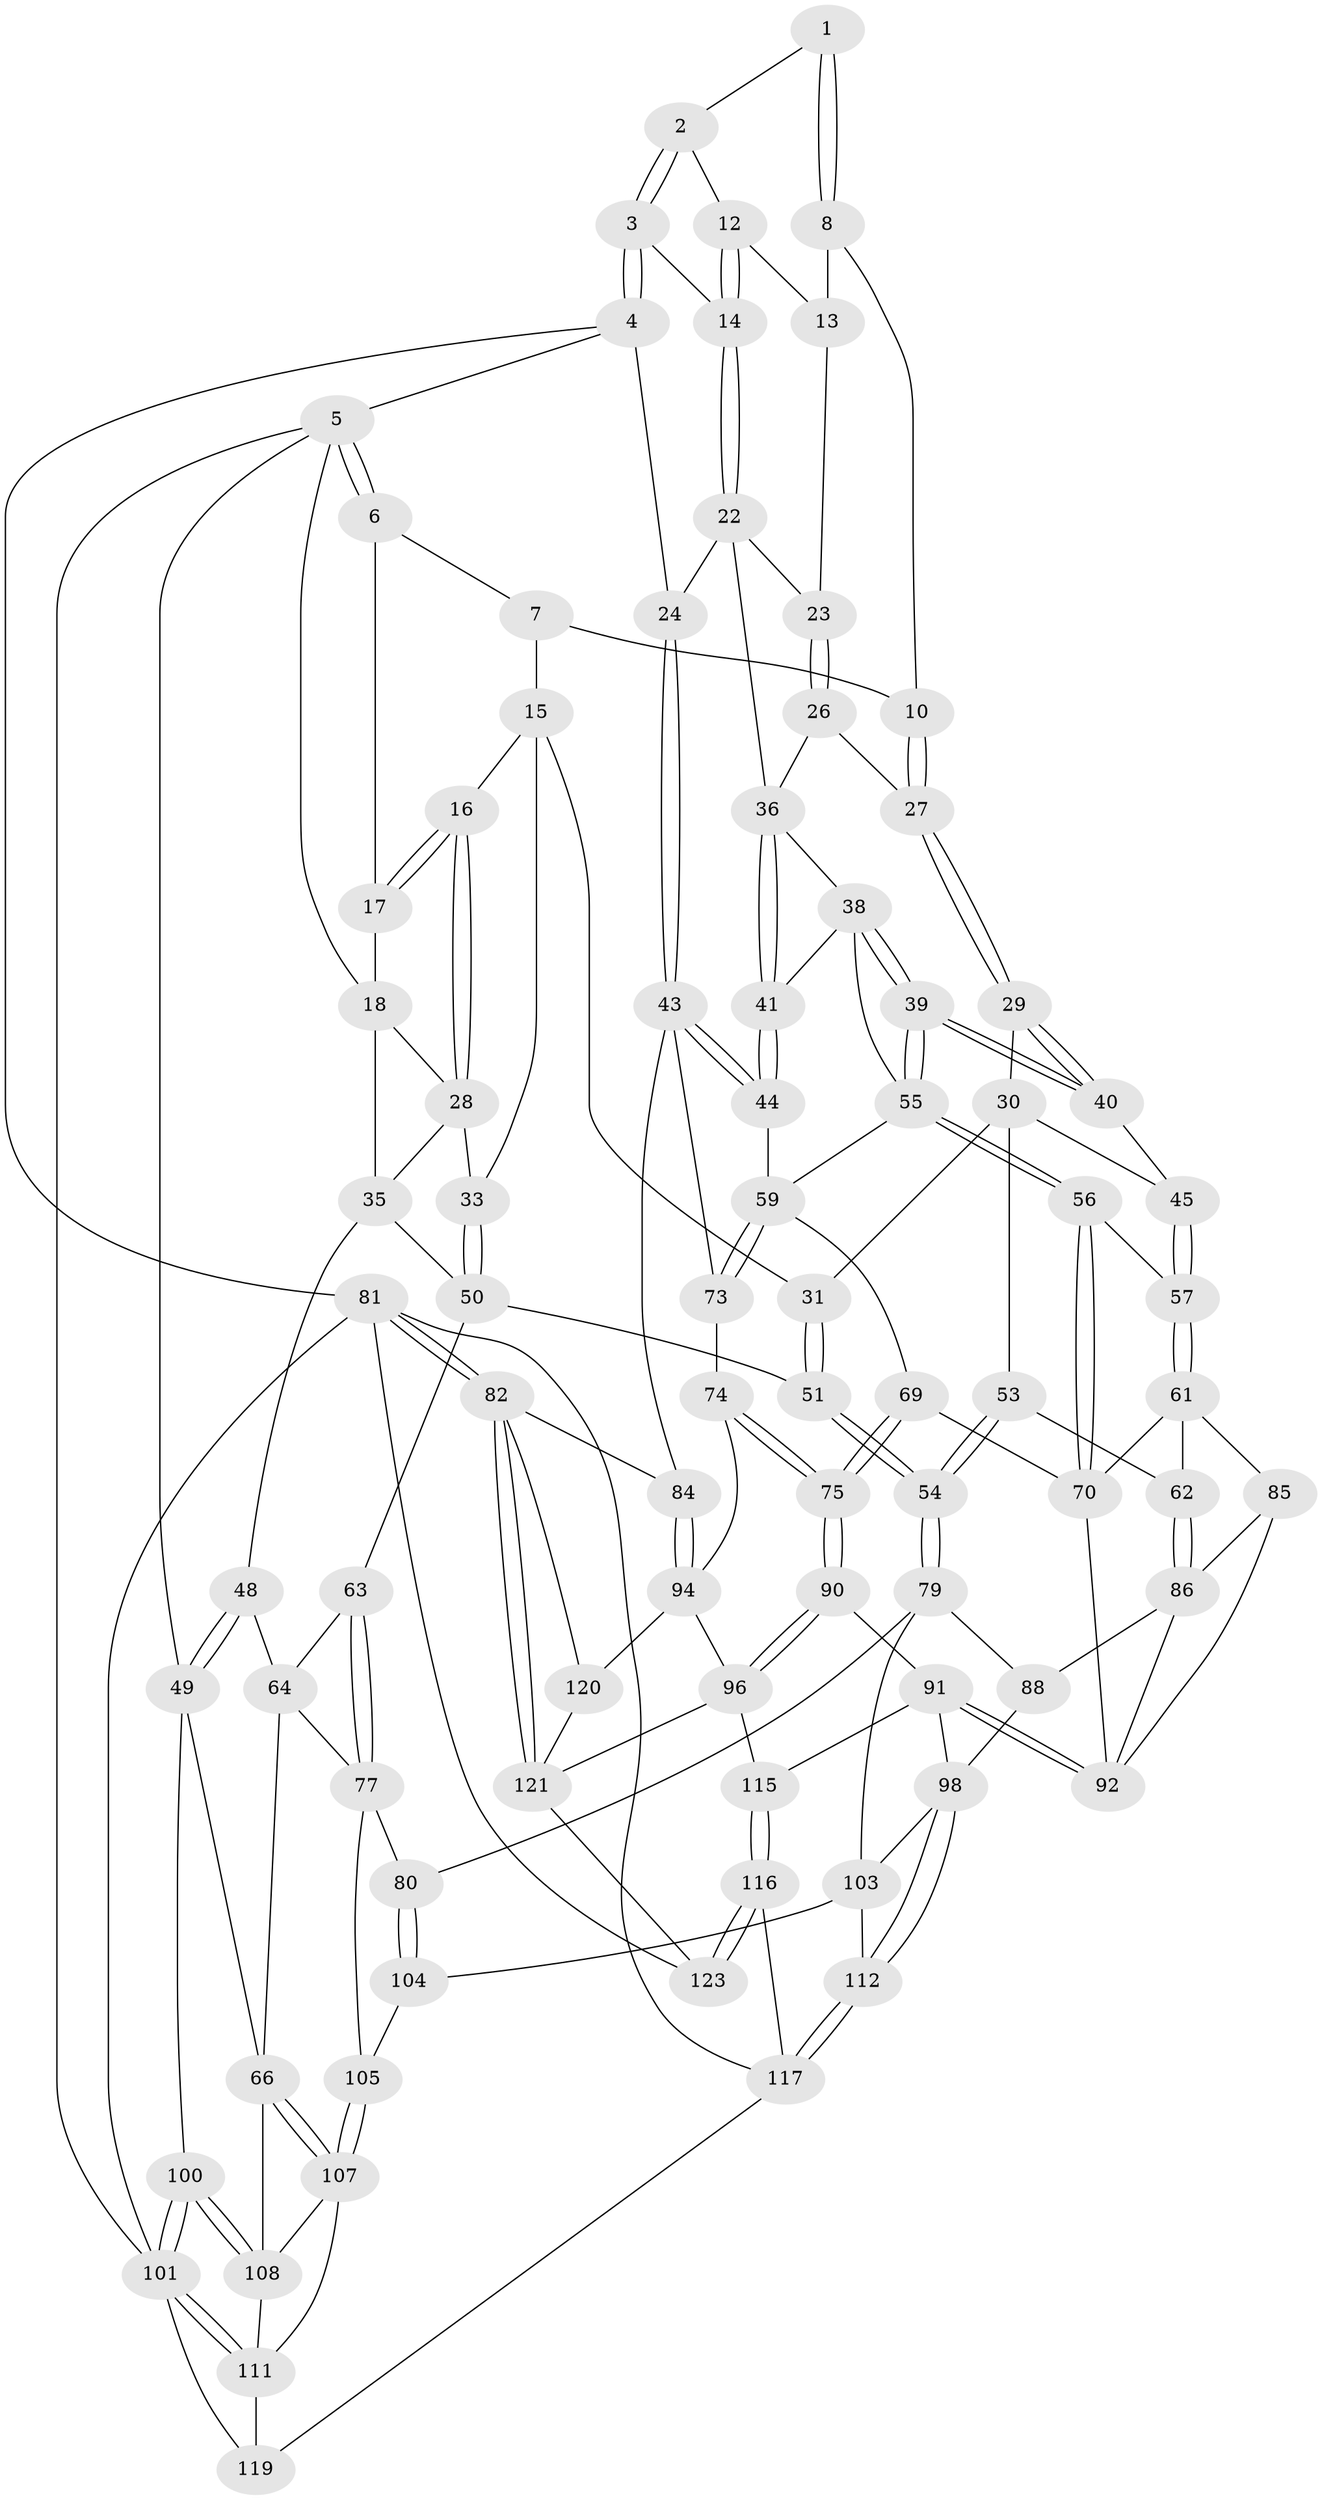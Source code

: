 // original degree distribution, {3: 0.016129032258064516, 4: 0.24193548387096775, 5: 0.5161290322580645, 6: 0.22580645161290322}
// Generated by graph-tools (version 1.1) at 2025/11/02/27/25 16:11:55]
// undirected, 86 vertices, 198 edges
graph export_dot {
graph [start="1"]
  node [color=gray90,style=filled];
  1 [pos="+0.6129319162421589+0"];
  2 [pos="+0.6596199863305025+0"];
  3 [pos="+1+0"];
  4 [pos="+1+0"];
  5 [pos="+0+0",super="+20"];
  6 [pos="+0.043202068965170294+0"];
  7 [pos="+0.3097723854786533+0",super="+11"];
  8 [pos="+0.5564930895002145+0.011900804910564911",super="+9"];
  10 [pos="+0.477111215917567+0.1083040153553691"];
  12 [pos="+0.7048092801149739+0.01954518276201812"];
  13 [pos="+0.6670939672493512+0.0854305823910264",super="+21"];
  14 [pos="+0.7922296795194003+0.10034533889275393"];
  15 [pos="+0.4008607486264571+0.13518363574726658",super="+32"];
  16 [pos="+0.3794515002138668+0.13809928513807707"];
  17 [pos="+0.17609083822219895+0"];
  18 [pos="+0.18518841833366784+0.15060602234917242",super="+19"];
  22 [pos="+0.791540842502711+0.12862235289478163",super="+25"];
  23 [pos="+0.6797006792256695+0.1915763134812715"];
  24 [pos="+1+0.009909982020183694"];
  26 [pos="+0.6721385924548945+0.21001610312791094"];
  27 [pos="+0.6218552403067091+0.2326653978135607"];
  28 [pos="+0.26100905392235074+0.1904031605377688",super="+34"];
  29 [pos="+0.5969689715735592+0.2641376812632995"];
  30 [pos="+0.5610410386986655+0.2805450997623308",super="+46"];
  31 [pos="+0.48312003327463193+0.2942740496695162"];
  33 [pos="+0.3211890247978015+0.3311149374395057"];
  35 [pos="+0.20606580086798193+0.3057576733195959",super="+47"];
  36 [pos="+0.8778665864379245+0.2587249430032355",super="+37"];
  38 [pos="+0.7333772546966241+0.32567835388843097",super="+42"];
  39 [pos="+0.6987230127958798+0.40039981343122166"];
  40 [pos="+0.6330584825030351+0.3551689388311648"];
  41 [pos="+0.8783686066990835+0.34077899147374835"];
  43 [pos="+1+0.3974237026626679",super="+76"];
  44 [pos="+0.9535072141006449+0.41944093482518197"];
  45 [pos="+0.5956959271196219+0.3864349406666667"];
  48 [pos="+0.13363736429517453+0.3988535061960507"];
  49 [pos="+0+0.4352428449206894",super="+68"];
  50 [pos="+0.33428718359928694+0.41366816125106354",super="+52"];
  51 [pos="+0.44959363110824513+0.46668003184871726"];
  53 [pos="+0.49104016017858826+0.4805189014786953"];
  54 [pos="+0.45875209149822593+0.47617011849971125"];
  55 [pos="+0.706201076919814+0.44987262757182894",super="+58"];
  56 [pos="+0.7007811761072839+0.45950283540006454"];
  57 [pos="+0.6573894232451142+0.4652615297601024"];
  59 [pos="+0.897825428761708+0.49052795274378835",super="+60"];
  61 [pos="+0.5415664068337616+0.4993487014000661",super="+72"];
  62 [pos="+0.530364018115419+0.49851094311197514"];
  63 [pos="+0.2852090020270706+0.5065380491782004"];
  64 [pos="+0.1978000243306162+0.46883532551561863",super="+65"];
  66 [pos="+0.14353303492803174+0.6483042480431145",super="+67"];
  69 [pos="+0.7459675192277222+0.5598724224195507"];
  70 [pos="+0.7259317676929421+0.5523267239324654",super="+71"];
  73 [pos="+0.9017701410837995+0.5851497526439261"];
  74 [pos="+0.8762643701364239+0.6293238696072343"];
  75 [pos="+0.8530975174082708+0.6423913009164829"];
  77 [pos="+0.24064247803623992+0.6376516047735568",super="+78"];
  79 [pos="+0.41858344101950273+0.6148297187860152",super="+89"];
  80 [pos="+0.2734896853978448+0.6519733687381996"];
  81 [pos="+1+1",super="+124"];
  82 [pos="+1+1",super="+83"];
  84 [pos="+1+0.7457887453135322"];
  85 [pos="+0.5954590660267587+0.6252351014187498"];
  86 [pos="+0.5558813553708282+0.6278979032054001",super="+87"];
  88 [pos="+0.5142363359393104+0.6771674003419229"];
  90 [pos="+0.8014772095710181+0.7549826412473186"];
  91 [pos="+0.6788207767915131+0.7406895663208974",super="+97"];
  92 [pos="+0.6781882634277241+0.7394085393617102",super="+93"];
  94 [pos="+0.971068477672976+0.6856472326448948",super="+95"];
  96 [pos="+0.8093544393463339+0.7680602122218082",super="+114"];
  98 [pos="+0.6226219091625921+0.8074512999874954",super="+99"];
  100 [pos="+0+0.8145305756188973"];
  101 [pos="+0+0.8222247269814807",super="+102"];
  103 [pos="+0.44167538940495316+0.7769578640521058",super="+106"];
  104 [pos="+0.35290349983486974+0.8050697080235351"];
  105 [pos="+0.2264612491659478+0.8166123620701805"];
  107 [pos="+0.1583483667583936+0.8969294121080128",super="+109"];
  108 [pos="+0.07829541159223516+0.752723115110916",super="+110"];
  111 [pos="+0.012943924398561813+0.8335839179142177",super="+113"];
  112 [pos="+0.4231990900342449+0.8674316474223"];
  115 [pos="+0.6319929235968241+0.8274539768743506"];
  116 [pos="+0.5972023904705897+0.9711464449440085"];
  117 [pos="+0.422537275369765+0.8730525540625828",super="+118"];
  119 [pos="+0.1755090262759982+1"];
  120 [pos="+0.9192372202699136+0.8555838130479996"];
  121 [pos="+0.9047437335065599+0.9072163289351325",super="+122"];
  123 [pos="+0.739418251690604+1"];
  1 -- 2;
  1 -- 8;
  1 -- 8;
  2 -- 3;
  2 -- 3;
  2 -- 12;
  3 -- 4;
  3 -- 4;
  3 -- 14;
  4 -- 5;
  4 -- 24;
  4 -- 81;
  5 -- 6;
  5 -- 6;
  5 -- 101;
  5 -- 49;
  5 -- 18;
  6 -- 7;
  6 -- 17;
  7 -- 10;
  7 -- 15;
  8 -- 13 [weight=2];
  8 -- 10;
  10 -- 27;
  10 -- 27;
  12 -- 13;
  12 -- 14;
  12 -- 14;
  13 -- 23;
  14 -- 22;
  14 -- 22;
  15 -- 16;
  15 -- 33;
  15 -- 31;
  16 -- 17;
  16 -- 17;
  16 -- 28;
  16 -- 28;
  17 -- 18;
  18 -- 28;
  18 -- 35;
  22 -- 23;
  22 -- 24;
  22 -- 36;
  23 -- 26;
  23 -- 26;
  24 -- 43;
  24 -- 43;
  26 -- 27;
  26 -- 36;
  27 -- 29;
  27 -- 29;
  28 -- 33;
  28 -- 35;
  29 -- 30;
  29 -- 40;
  29 -- 40;
  30 -- 31;
  30 -- 53;
  30 -- 45;
  31 -- 51;
  31 -- 51;
  33 -- 50;
  33 -- 50;
  35 -- 48;
  35 -- 50;
  36 -- 41;
  36 -- 41;
  36 -- 38;
  38 -- 39;
  38 -- 39;
  38 -- 41;
  38 -- 55;
  39 -- 40;
  39 -- 40;
  39 -- 55;
  39 -- 55;
  40 -- 45;
  41 -- 44;
  41 -- 44;
  43 -- 44;
  43 -- 44;
  43 -- 73;
  43 -- 84;
  44 -- 59;
  45 -- 57;
  45 -- 57;
  48 -- 49;
  48 -- 49;
  48 -- 64;
  49 -- 100;
  49 -- 66;
  50 -- 51;
  50 -- 63;
  51 -- 54;
  51 -- 54;
  53 -- 54;
  53 -- 54;
  53 -- 62;
  54 -- 79;
  54 -- 79;
  55 -- 56;
  55 -- 56;
  55 -- 59;
  56 -- 57;
  56 -- 70;
  56 -- 70;
  57 -- 61;
  57 -- 61;
  59 -- 73;
  59 -- 73;
  59 -- 69;
  61 -- 62;
  61 -- 85;
  61 -- 70;
  62 -- 86;
  62 -- 86;
  63 -- 64;
  63 -- 77;
  63 -- 77;
  64 -- 66;
  64 -- 77;
  66 -- 107;
  66 -- 107;
  66 -- 108;
  69 -- 70;
  69 -- 75;
  69 -- 75;
  70 -- 92;
  73 -- 74;
  74 -- 75;
  74 -- 75;
  74 -- 94;
  75 -- 90;
  75 -- 90;
  77 -- 80;
  77 -- 105;
  79 -- 80;
  79 -- 88;
  79 -- 103;
  80 -- 104;
  80 -- 104;
  81 -- 82;
  81 -- 82;
  81 -- 101;
  81 -- 123;
  81 -- 117;
  82 -- 121;
  82 -- 121;
  82 -- 120;
  82 -- 84;
  84 -- 94;
  84 -- 94;
  85 -- 86;
  85 -- 92;
  86 -- 88;
  86 -- 92;
  88 -- 98;
  90 -- 91;
  90 -- 96;
  90 -- 96;
  91 -- 92;
  91 -- 92;
  91 -- 115;
  91 -- 98;
  94 -- 96;
  94 -- 120;
  96 -- 121;
  96 -- 115;
  98 -- 112;
  98 -- 112;
  98 -- 103;
  100 -- 101;
  100 -- 101;
  100 -- 108;
  100 -- 108;
  101 -- 111;
  101 -- 111;
  101 -- 119;
  103 -- 104;
  103 -- 112;
  104 -- 105;
  105 -- 107;
  105 -- 107;
  107 -- 111;
  107 -- 108;
  108 -- 111;
  111 -- 119;
  112 -- 117;
  112 -- 117;
  115 -- 116;
  115 -- 116;
  116 -- 117;
  116 -- 123;
  116 -- 123;
  117 -- 119;
  120 -- 121;
  121 -- 123;
}
